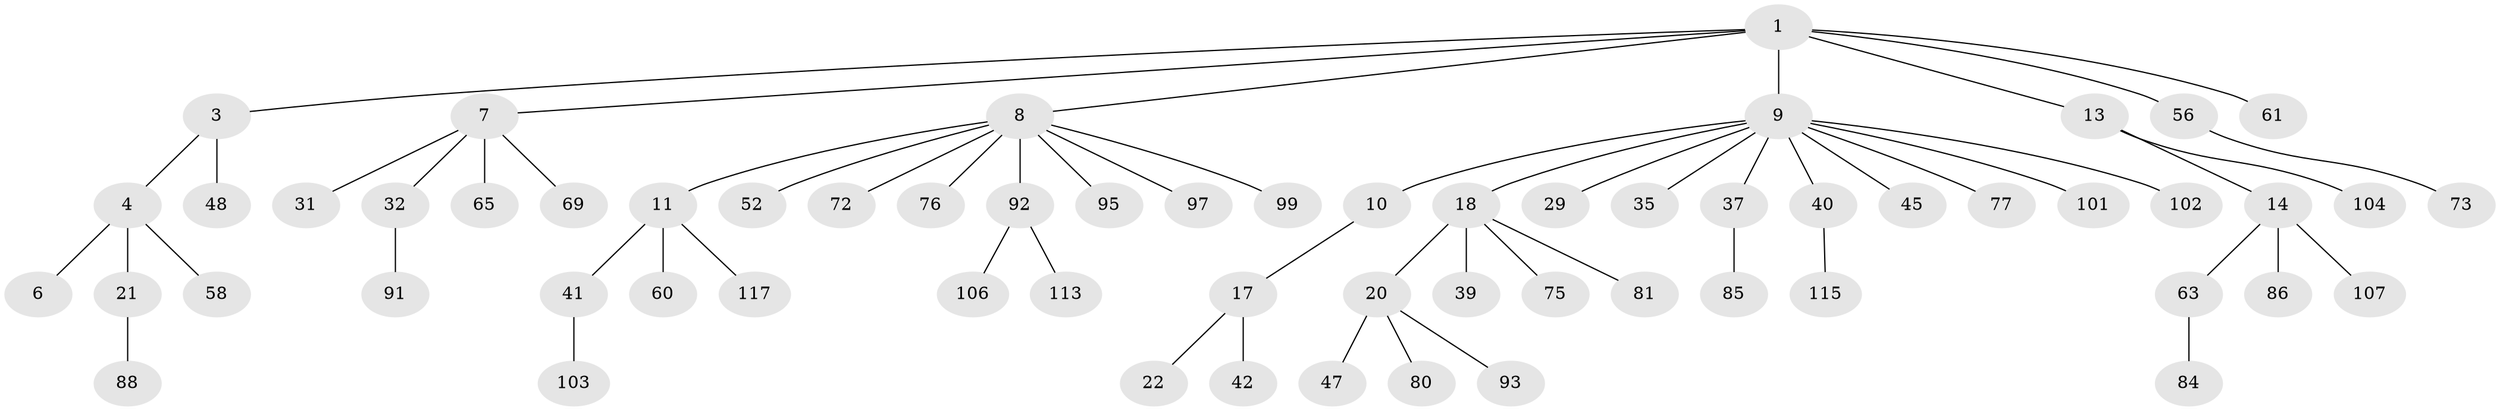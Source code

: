 // original degree distribution, {5: 0.06451612903225806, 4: 0.056451612903225805, 3: 0.12096774193548387, 2: 0.22580645161290322, 7: 0.008064516129032258, 1: 0.5161290322580645, 6: 0.008064516129032258}
// Generated by graph-tools (version 1.1) at 2025/15/03/09/25 04:15:42]
// undirected, 62 vertices, 61 edges
graph export_dot {
graph [start="1"]
  node [color=gray90,style=filled];
  1 [super="+2"];
  3 [super="+26"];
  4 [super="+5+34+67"];
  6 [super="+50"];
  7 [super="+36+30"];
  8 [super="+19+49+23+24+51"];
  9 [super="+15"];
  10 [super="+12+16"];
  11 [super="+46"];
  13 [super="+28+83"];
  14 [super="+123+55+38"];
  17 [super="+43"];
  18;
  20 [super="+89+25"];
  21 [super="+71"];
  22;
  29 [super="+112"];
  31;
  32;
  35;
  37 [super="+68+57"];
  39;
  40;
  41 [super="+124"];
  42 [super="+114"];
  45;
  47;
  48 [super="+54+62"];
  52 [super="+70"];
  56;
  58 [super="+79"];
  60;
  61;
  63;
  65;
  69;
  72;
  73;
  75 [super="+108+121"];
  76;
  77 [super="+90"];
  80;
  81 [super="+96+98"];
  84 [super="+122"];
  85;
  86 [super="+109"];
  88;
  91;
  92;
  93;
  95;
  97;
  99;
  101;
  102;
  103;
  104;
  106;
  107;
  113;
  115;
  117;
  1 -- 3;
  1 -- 7;
  1 -- 13;
  1 -- 56;
  1 -- 8;
  1 -- 61;
  1 -- 9;
  3 -- 4;
  3 -- 48;
  4 -- 58;
  4 -- 21;
  4 -- 6;
  7 -- 65;
  7 -- 69;
  7 -- 32;
  7 -- 31;
  8 -- 11;
  8 -- 97;
  8 -- 52;
  8 -- 72;
  8 -- 76;
  8 -- 95;
  8 -- 92;
  8 -- 99;
  9 -- 10;
  9 -- 29;
  9 -- 101;
  9 -- 35;
  9 -- 37;
  9 -- 102;
  9 -- 40;
  9 -- 45;
  9 -- 77;
  9 -- 18;
  10 -- 17;
  11 -- 41;
  11 -- 60;
  11 -- 117;
  13 -- 14;
  13 -- 104;
  14 -- 63;
  14 -- 86;
  14 -- 107;
  17 -- 22;
  17 -- 42;
  18 -- 20;
  18 -- 39;
  18 -- 75;
  18 -- 81;
  20 -- 93;
  20 -- 80;
  20 -- 47;
  21 -- 88;
  32 -- 91;
  37 -- 85;
  40 -- 115;
  41 -- 103;
  56 -- 73;
  63 -- 84;
  92 -- 106;
  92 -- 113;
}
